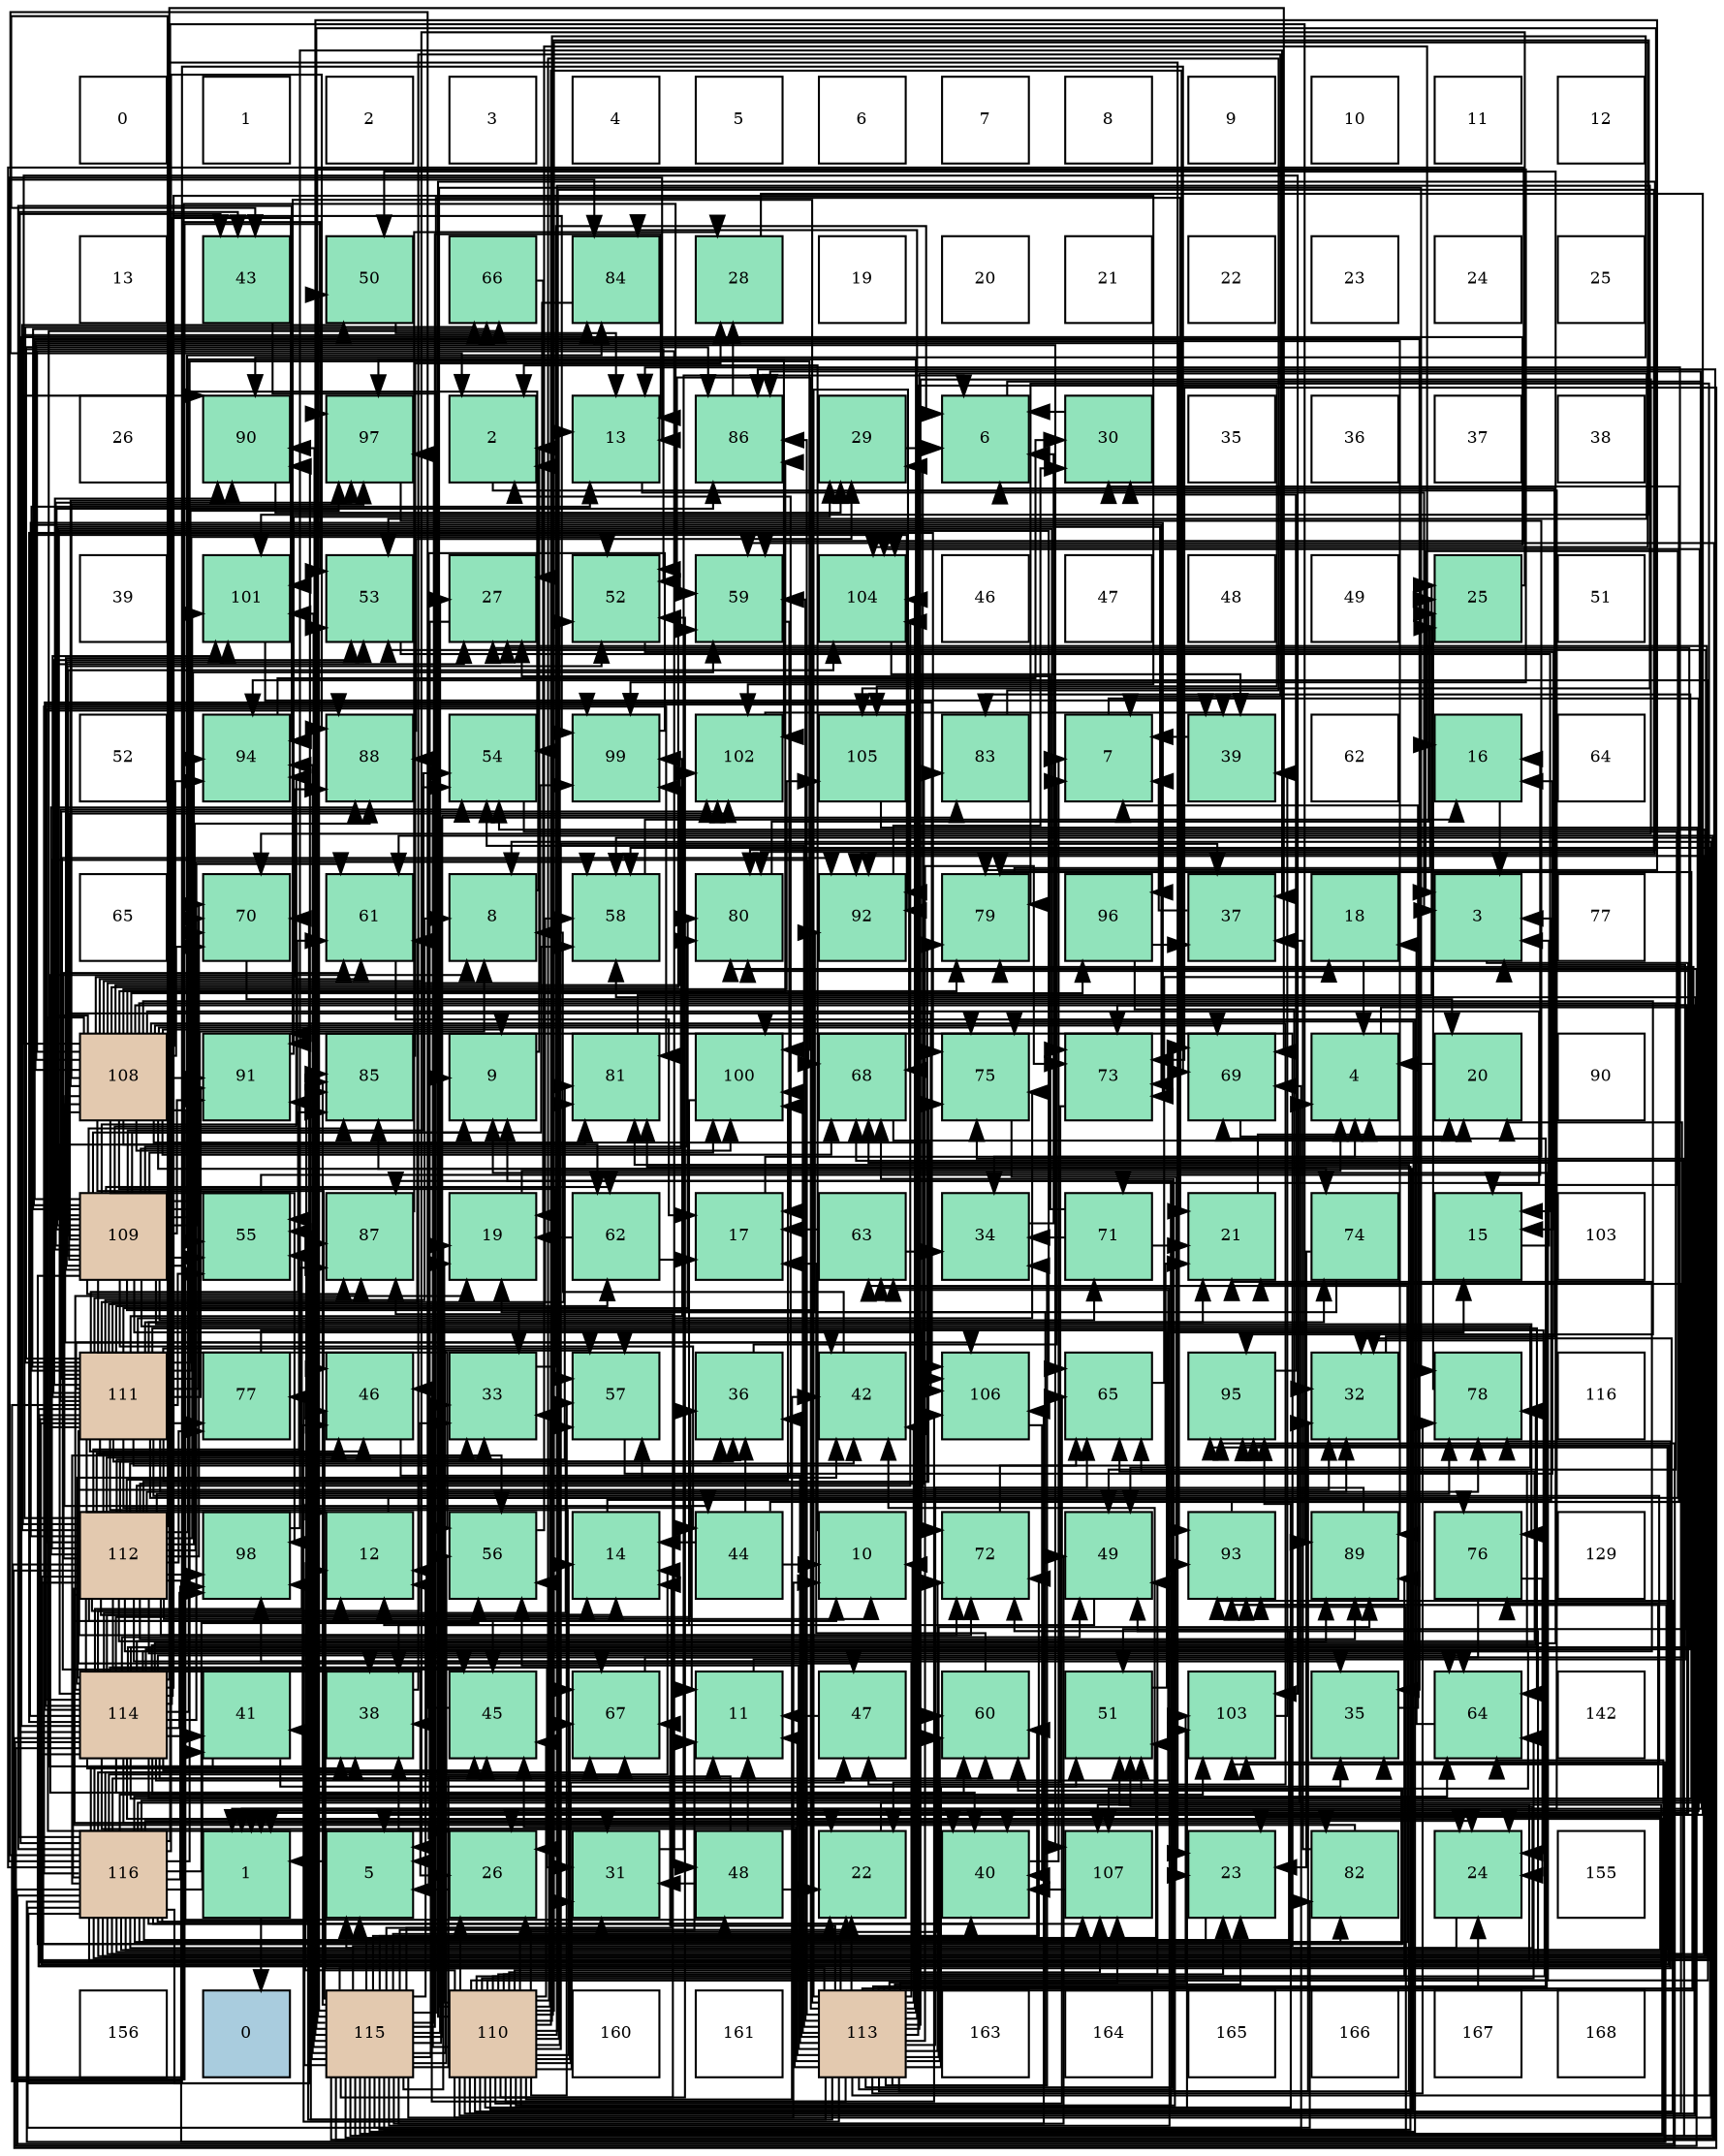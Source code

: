 digraph layout{
 rankdir=TB;
 splines=ortho;
 node [style=filled shape=square fixedsize=true width=0.6];
0[label="0", fontsize=8, fillcolor="#ffffff"];
1[label="1", fontsize=8, fillcolor="#ffffff"];
2[label="2", fontsize=8, fillcolor="#ffffff"];
3[label="3", fontsize=8, fillcolor="#ffffff"];
4[label="4", fontsize=8, fillcolor="#ffffff"];
5[label="5", fontsize=8, fillcolor="#ffffff"];
6[label="6", fontsize=8, fillcolor="#ffffff"];
7[label="7", fontsize=8, fillcolor="#ffffff"];
8[label="8", fontsize=8, fillcolor="#ffffff"];
9[label="9", fontsize=8, fillcolor="#ffffff"];
10[label="10", fontsize=8, fillcolor="#ffffff"];
11[label="11", fontsize=8, fillcolor="#ffffff"];
12[label="12", fontsize=8, fillcolor="#ffffff"];
13[label="13", fontsize=8, fillcolor="#ffffff"];
14[label="43", fontsize=8, fillcolor="#91e3bb"];
15[label="50", fontsize=8, fillcolor="#91e3bb"];
16[label="66", fontsize=8, fillcolor="#91e3bb"];
17[label="84", fontsize=8, fillcolor="#91e3bb"];
18[label="28", fontsize=8, fillcolor="#91e3bb"];
19[label="19", fontsize=8, fillcolor="#ffffff"];
20[label="20", fontsize=8, fillcolor="#ffffff"];
21[label="21", fontsize=8, fillcolor="#ffffff"];
22[label="22", fontsize=8, fillcolor="#ffffff"];
23[label="23", fontsize=8, fillcolor="#ffffff"];
24[label="24", fontsize=8, fillcolor="#ffffff"];
25[label="25", fontsize=8, fillcolor="#ffffff"];
26[label="26", fontsize=8, fillcolor="#ffffff"];
27[label="90", fontsize=8, fillcolor="#91e3bb"];
28[label="97", fontsize=8, fillcolor="#91e3bb"];
29[label="2", fontsize=8, fillcolor="#91e3bb"];
30[label="13", fontsize=8, fillcolor="#91e3bb"];
31[label="86", fontsize=8, fillcolor="#91e3bb"];
32[label="29", fontsize=8, fillcolor="#91e3bb"];
33[label="6", fontsize=8, fillcolor="#91e3bb"];
34[label="30", fontsize=8, fillcolor="#91e3bb"];
35[label="35", fontsize=8, fillcolor="#ffffff"];
36[label="36", fontsize=8, fillcolor="#ffffff"];
37[label="37", fontsize=8, fillcolor="#ffffff"];
38[label="38", fontsize=8, fillcolor="#ffffff"];
39[label="39", fontsize=8, fillcolor="#ffffff"];
40[label="101", fontsize=8, fillcolor="#91e3bb"];
41[label="53", fontsize=8, fillcolor="#91e3bb"];
42[label="27", fontsize=8, fillcolor="#91e3bb"];
43[label="52", fontsize=8, fillcolor="#91e3bb"];
44[label="59", fontsize=8, fillcolor="#91e3bb"];
45[label="104", fontsize=8, fillcolor="#91e3bb"];
46[label="46", fontsize=8, fillcolor="#ffffff"];
47[label="47", fontsize=8, fillcolor="#ffffff"];
48[label="48", fontsize=8, fillcolor="#ffffff"];
49[label="49", fontsize=8, fillcolor="#ffffff"];
50[label="25", fontsize=8, fillcolor="#91e3bb"];
51[label="51", fontsize=8, fillcolor="#ffffff"];
52[label="52", fontsize=8, fillcolor="#ffffff"];
53[label="94", fontsize=8, fillcolor="#91e3bb"];
54[label="88", fontsize=8, fillcolor="#91e3bb"];
55[label="54", fontsize=8, fillcolor="#91e3bb"];
56[label="99", fontsize=8, fillcolor="#91e3bb"];
57[label="102", fontsize=8, fillcolor="#91e3bb"];
58[label="105", fontsize=8, fillcolor="#91e3bb"];
59[label="83", fontsize=8, fillcolor="#91e3bb"];
60[label="7", fontsize=8, fillcolor="#91e3bb"];
61[label="39", fontsize=8, fillcolor="#91e3bb"];
62[label="62", fontsize=8, fillcolor="#ffffff"];
63[label="16", fontsize=8, fillcolor="#91e3bb"];
64[label="64", fontsize=8, fillcolor="#ffffff"];
65[label="65", fontsize=8, fillcolor="#ffffff"];
66[label="70", fontsize=8, fillcolor="#91e3bb"];
67[label="61", fontsize=8, fillcolor="#91e3bb"];
68[label="8", fontsize=8, fillcolor="#91e3bb"];
69[label="58", fontsize=8, fillcolor="#91e3bb"];
70[label="80", fontsize=8, fillcolor="#91e3bb"];
71[label="92", fontsize=8, fillcolor="#91e3bb"];
72[label="79", fontsize=8, fillcolor="#91e3bb"];
73[label="96", fontsize=8, fillcolor="#91e3bb"];
74[label="37", fontsize=8, fillcolor="#91e3bb"];
75[label="18", fontsize=8, fillcolor="#91e3bb"];
76[label="3", fontsize=8, fillcolor="#91e3bb"];
77[label="77", fontsize=8, fillcolor="#ffffff"];
78[label="108", fontsize=8, fillcolor="#e3c9af"];
79[label="91", fontsize=8, fillcolor="#91e3bb"];
80[label="85", fontsize=8, fillcolor="#91e3bb"];
81[label="9", fontsize=8, fillcolor="#91e3bb"];
82[label="81", fontsize=8, fillcolor="#91e3bb"];
83[label="100", fontsize=8, fillcolor="#91e3bb"];
84[label="68", fontsize=8, fillcolor="#91e3bb"];
85[label="75", fontsize=8, fillcolor="#91e3bb"];
86[label="73", fontsize=8, fillcolor="#91e3bb"];
87[label="69", fontsize=8, fillcolor="#91e3bb"];
88[label="4", fontsize=8, fillcolor="#91e3bb"];
89[label="20", fontsize=8, fillcolor="#91e3bb"];
90[label="90", fontsize=8, fillcolor="#ffffff"];
91[label="109", fontsize=8, fillcolor="#e3c9af"];
92[label="55", fontsize=8, fillcolor="#91e3bb"];
93[label="87", fontsize=8, fillcolor="#91e3bb"];
94[label="19", fontsize=8, fillcolor="#91e3bb"];
95[label="62", fontsize=8, fillcolor="#91e3bb"];
96[label="17", fontsize=8, fillcolor="#91e3bb"];
97[label="63", fontsize=8, fillcolor="#91e3bb"];
98[label="34", fontsize=8, fillcolor="#91e3bb"];
99[label="71", fontsize=8, fillcolor="#91e3bb"];
100[label="21", fontsize=8, fillcolor="#91e3bb"];
101[label="74", fontsize=8, fillcolor="#91e3bb"];
102[label="15", fontsize=8, fillcolor="#91e3bb"];
103[label="103", fontsize=8, fillcolor="#ffffff"];
104[label="111", fontsize=8, fillcolor="#e3c9af"];
105[label="77", fontsize=8, fillcolor="#91e3bb"];
106[label="46", fontsize=8, fillcolor="#91e3bb"];
107[label="33", fontsize=8, fillcolor="#91e3bb"];
108[label="57", fontsize=8, fillcolor="#91e3bb"];
109[label="36", fontsize=8, fillcolor="#91e3bb"];
110[label="42", fontsize=8, fillcolor="#91e3bb"];
111[label="106", fontsize=8, fillcolor="#91e3bb"];
112[label="65", fontsize=8, fillcolor="#91e3bb"];
113[label="95", fontsize=8, fillcolor="#91e3bb"];
114[label="32", fontsize=8, fillcolor="#91e3bb"];
115[label="78", fontsize=8, fillcolor="#91e3bb"];
116[label="116", fontsize=8, fillcolor="#ffffff"];
117[label="112", fontsize=8, fillcolor="#e3c9af"];
118[label="98", fontsize=8, fillcolor="#91e3bb"];
119[label="12", fontsize=8, fillcolor="#91e3bb"];
120[label="56", fontsize=8, fillcolor="#91e3bb"];
121[label="14", fontsize=8, fillcolor="#91e3bb"];
122[label="44", fontsize=8, fillcolor="#91e3bb"];
123[label="10", fontsize=8, fillcolor="#91e3bb"];
124[label="72", fontsize=8, fillcolor="#91e3bb"];
125[label="49", fontsize=8, fillcolor="#91e3bb"];
126[label="93", fontsize=8, fillcolor="#91e3bb"];
127[label="89", fontsize=8, fillcolor="#91e3bb"];
128[label="76", fontsize=8, fillcolor="#91e3bb"];
129[label="129", fontsize=8, fillcolor="#ffffff"];
130[label="114", fontsize=8, fillcolor="#e3c9af"];
131[label="41", fontsize=8, fillcolor="#91e3bb"];
132[label="38", fontsize=8, fillcolor="#91e3bb"];
133[label="45", fontsize=8, fillcolor="#91e3bb"];
134[label="67", fontsize=8, fillcolor="#91e3bb"];
135[label="11", fontsize=8, fillcolor="#91e3bb"];
136[label="47", fontsize=8, fillcolor="#91e3bb"];
137[label="60", fontsize=8, fillcolor="#91e3bb"];
138[label="51", fontsize=8, fillcolor="#91e3bb"];
139[label="103", fontsize=8, fillcolor="#91e3bb"];
140[label="35", fontsize=8, fillcolor="#91e3bb"];
141[label="64", fontsize=8, fillcolor="#91e3bb"];
142[label="142", fontsize=8, fillcolor="#ffffff"];
143[label="116", fontsize=8, fillcolor="#e3c9af"];
144[label="1", fontsize=8, fillcolor="#91e3bb"];
145[label="5", fontsize=8, fillcolor="#91e3bb"];
146[label="26", fontsize=8, fillcolor="#91e3bb"];
147[label="31", fontsize=8, fillcolor="#91e3bb"];
148[label="48", fontsize=8, fillcolor="#91e3bb"];
149[label="22", fontsize=8, fillcolor="#91e3bb"];
150[label="40", fontsize=8, fillcolor="#91e3bb"];
151[label="107", fontsize=8, fillcolor="#91e3bb"];
152[label="23", fontsize=8, fillcolor="#91e3bb"];
153[label="82", fontsize=8, fillcolor="#91e3bb"];
154[label="24", fontsize=8, fillcolor="#91e3bb"];
155[label="155", fontsize=8, fillcolor="#ffffff"];
156[label="156", fontsize=8, fillcolor="#ffffff"];
157[label="0", fontsize=8, fillcolor="#a9ccde"];
158[label="115", fontsize=8, fillcolor="#e3c9af"];
159[label="110", fontsize=8, fillcolor="#e3c9af"];
160[label="160", fontsize=8, fillcolor="#ffffff"];
161[label="161", fontsize=8, fillcolor="#ffffff"];
162[label="113", fontsize=8, fillcolor="#e3c9af"];
163[label="163", fontsize=8, fillcolor="#ffffff"];
164[label="164", fontsize=8, fillcolor="#ffffff"];
165[label="165", fontsize=8, fillcolor="#ffffff"];
166[label="166", fontsize=8, fillcolor="#ffffff"];
167[label="167", fontsize=8, fillcolor="#ffffff"];
168[label="168", fontsize=8, fillcolor="#ffffff"];
edge [constraint=false, style=vis];144 -> 157;
29 -> 144;
76 -> 144;
88 -> 144;
145 -> 144;
33 -> 144;
60 -> 144;
68 -> 29;
81 -> 29;
123 -> 29;
135 -> 76;
119 -> 76;
30 -> 76;
121 -> 76;
102 -> 76;
63 -> 76;
96 -> 88;
75 -> 88;
94 -> 88;
89 -> 88;
100 -> 88;
149 -> 88;
152 -> 145;
154 -> 145;
50 -> 145;
146 -> 145;
42 -> 145;
18 -> 145;
32 -> 33;
34 -> 33;
147 -> 33;
114 -> 33;
107 -> 33;
98 -> 33;
140 -> 60;
109 -> 60;
74 -> 60;
132 -> 60;
61 -> 60;
150 -> 60;
131 -> 68;
131 -> 140;
110 -> 68;
14 -> 81;
122 -> 123;
122 -> 30;
122 -> 121;
122 -> 109;
133 -> 29;
106 -> 29;
136 -> 135;
148 -> 135;
148 -> 119;
148 -> 149;
148 -> 147;
125 -> 119;
15 -> 30;
138 -> 102;
43 -> 102;
41 -> 102;
55 -> 102;
92 -> 63;
120 -> 63;
108 -> 63;
69 -> 63;
44 -> 96;
137 -> 96;
67 -> 96;
95 -> 96;
95 -> 94;
97 -> 96;
97 -> 98;
141 -> 75;
112 -> 75;
16 -> 94;
134 -> 89;
84 -> 89;
87 -> 89;
66 -> 89;
99 -> 100;
99 -> 42;
99 -> 98;
124 -> 100;
86 -> 149;
101 -> 152;
101 -> 107;
85 -> 152;
128 -> 154;
128 -> 132;
105 -> 154;
115 -> 50;
72 -> 50;
70 -> 50;
82 -> 50;
153 -> 146;
153 -> 74;
59 -> 146;
17 -> 42;
80 -> 18;
31 -> 18;
93 -> 18;
54 -> 32;
127 -> 32;
27 -> 32;
79 -> 32;
71 -> 34;
126 -> 34;
53 -> 34;
113 -> 34;
73 -> 114;
73 -> 74;
28 -> 98;
118 -> 74;
56 -> 132;
83 -> 132;
40 -> 61;
57 -> 61;
139 -> 61;
45 -> 61;
58 -> 150;
111 -> 150;
151 -> 150;
78 -> 81;
78 -> 146;
78 -> 110;
78 -> 122;
78 -> 133;
78 -> 106;
78 -> 136;
78 -> 148;
78 -> 125;
78 -> 138;
78 -> 55;
78 -> 92;
78 -> 108;
78 -> 44;
78 -> 67;
78 -> 95;
78 -> 16;
78 -> 84;
78 -> 87;
78 -> 66;
78 -> 99;
78 -> 101;
78 -> 85;
78 -> 72;
78 -> 31;
78 -> 54;
78 -> 127;
78 -> 27;
78 -> 79;
78 -> 53;
78 -> 113;
78 -> 73;
78 -> 28;
78 -> 118;
78 -> 56;
78 -> 83;
78 -> 57;
78 -> 139;
78 -> 58;
78 -> 111;
78 -> 151;
91 -> 68;
91 -> 81;
91 -> 140;
91 -> 122;
91 -> 148;
91 -> 125;
91 -> 43;
91 -> 41;
91 -> 55;
91 -> 92;
91 -> 120;
91 -> 69;
91 -> 44;
91 -> 137;
91 -> 67;
91 -> 95;
91 -> 112;
91 -> 16;
91 -> 66;
91 -> 99;
91 -> 124;
91 -> 86;
91 -> 128;
91 -> 70;
91 -> 17;
91 -> 80;
91 -> 31;
91 -> 93;
91 -> 27;
91 -> 79;
91 -> 71;
91 -> 126;
91 -> 53;
91 -> 73;
91 -> 28;
91 -> 56;
91 -> 83;
91 -> 40;
91 -> 57;
91 -> 45;
91 -> 111;
159 -> 68;
159 -> 81;
159 -> 123;
159 -> 30;
159 -> 121;
159 -> 94;
159 -> 100;
159 -> 149;
159 -> 152;
159 -> 146;
159 -> 147;
159 -> 114;
159 -> 107;
159 -> 74;
159 -> 110;
159 -> 133;
159 -> 136;
159 -> 125;
159 -> 43;
159 -> 120;
159 -> 108;
159 -> 69;
159 -> 137;
159 -> 141;
159 -> 112;
159 -> 134;
159 -> 84;
159 -> 87;
159 -> 86;
159 -> 85;
159 -> 128;
159 -> 115;
159 -> 70;
159 -> 80;
159 -> 93;
159 -> 54;
159 -> 127;
159 -> 27;
159 -> 71;
159 -> 126;
159 -> 53;
159 -> 113;
159 -> 118;
159 -> 40;
159 -> 139;
159 -> 45;
159 -> 58;
159 -> 111;
159 -> 151;
104 -> 68;
104 -> 135;
104 -> 119;
104 -> 30;
104 -> 100;
104 -> 42;
104 -> 140;
104 -> 109;
104 -> 106;
104 -> 136;
104 -> 125;
104 -> 138;
104 -> 43;
104 -> 41;
104 -> 55;
104 -> 92;
104 -> 120;
104 -> 108;
104 -> 69;
104 -> 137;
104 -> 67;
104 -> 95;
104 -> 141;
104 -> 112;
104 -> 16;
104 -> 134;
104 -> 87;
104 -> 66;
104 -> 124;
104 -> 86;
104 -> 101;
104 -> 85;
104 -> 128;
104 -> 105;
104 -> 115;
104 -> 72;
104 -> 70;
104 -> 82;
104 -> 80;
104 -> 31;
104 -> 93;
104 -> 54;
104 -> 79;
104 -> 71;
104 -> 113;
104 -> 28;
104 -> 56;
104 -> 40;
104 -> 57;
104 -> 111;
104 -> 151;
117 -> 123;
117 -> 119;
117 -> 121;
117 -> 149;
117 -> 152;
117 -> 146;
117 -> 147;
117 -> 114;
117 -> 107;
117 -> 140;
117 -> 109;
117 -> 150;
117 -> 110;
117 -> 14;
117 -> 133;
117 -> 106;
117 -> 15;
117 -> 69;
117 -> 44;
117 -> 67;
117 -> 141;
117 -> 112;
117 -> 84;
117 -> 66;
117 -> 124;
117 -> 86;
117 -> 85;
117 -> 105;
117 -> 115;
117 -> 82;
117 -> 59;
117 -> 17;
117 -> 93;
117 -> 54;
117 -> 127;
117 -> 27;
117 -> 79;
117 -> 126;
117 -> 53;
117 -> 113;
117 -> 28;
117 -> 118;
117 -> 56;
117 -> 83;
117 -> 40;
117 -> 57;
117 -> 139;
117 -> 45;
117 -> 151;
162 -> 81;
162 -> 135;
162 -> 119;
162 -> 94;
162 -> 149;
162 -> 152;
162 -> 154;
162 -> 146;
162 -> 114;
162 -> 98;
162 -> 109;
162 -> 132;
162 -> 110;
162 -> 133;
162 -> 106;
162 -> 138;
162 -> 43;
162 -> 41;
162 -> 55;
162 -> 92;
162 -> 120;
162 -> 108;
162 -> 69;
162 -> 44;
162 -> 137;
162 -> 112;
162 -> 134;
162 -> 84;
162 -> 87;
162 -> 66;
162 -> 124;
162 -> 86;
162 -> 105;
162 -> 115;
162 -> 72;
162 -> 70;
162 -> 82;
162 -> 17;
162 -> 80;
162 -> 31;
162 -> 93;
162 -> 127;
162 -> 79;
162 -> 71;
162 -> 28;
162 -> 118;
162 -> 83;
162 -> 139;
162 -> 45;
162 -> 58;
162 -> 151;
130 -> 121;
130 -> 94;
130 -> 100;
130 -> 154;
130 -> 42;
130 -> 147;
130 -> 114;
130 -> 107;
130 -> 109;
130 -> 132;
130 -> 150;
130 -> 131;
130 -> 110;
130 -> 14;
130 -> 133;
130 -> 125;
130 -> 15;
130 -> 138;
130 -> 41;
130 -> 55;
130 -> 92;
130 -> 108;
130 -> 137;
130 -> 67;
130 -> 97;
130 -> 141;
130 -> 112;
130 -> 134;
130 -> 84;
130 -> 87;
130 -> 86;
130 -> 85;
130 -> 115;
130 -> 72;
130 -> 82;
130 -> 153;
130 -> 59;
130 -> 54;
130 -> 127;
130 -> 71;
130 -> 126;
130 -> 113;
130 -> 118;
130 -> 56;
130 -> 40;
130 -> 57;
130 -> 139;
130 -> 45;
130 -> 111;
158 -> 123;
158 -> 135;
158 -> 119;
158 -> 30;
158 -> 121;
158 -> 94;
158 -> 100;
158 -> 149;
158 -> 154;
158 -> 42;
158 -> 147;
158 -> 107;
158 -> 131;
158 -> 106;
158 -> 125;
158 -> 15;
158 -> 138;
158 -> 43;
158 -> 41;
158 -> 92;
158 -> 120;
158 -> 108;
158 -> 69;
158 -> 44;
158 -> 137;
158 -> 67;
158 -> 97;
158 -> 141;
158 -> 134;
158 -> 124;
158 -> 85;
158 -> 115;
158 -> 72;
158 -> 70;
158 -> 82;
158 -> 153;
158 -> 59;
158 -> 80;
158 -> 31;
158 -> 27;
158 -> 79;
158 -> 126;
158 -> 53;
158 -> 28;
158 -> 56;
158 -> 83;
158 -> 40;
158 -> 57;
158 -> 111;
143 -> 123;
143 -> 135;
143 -> 30;
143 -> 121;
143 -> 152;
143 -> 154;
143 -> 42;
143 -> 114;
143 -> 107;
143 -> 132;
143 -> 150;
143 -> 131;
143 -> 110;
143 -> 14;
143 -> 133;
143 -> 106;
143 -> 138;
143 -> 43;
143 -> 41;
143 -> 55;
143 -> 120;
143 -> 44;
143 -> 97;
143 -> 141;
143 -> 134;
143 -> 84;
143 -> 87;
143 -> 66;
143 -> 124;
143 -> 72;
143 -> 70;
143 -> 82;
143 -> 153;
143 -> 17;
143 -> 80;
143 -> 31;
143 -> 93;
143 -> 54;
143 -> 127;
143 -> 27;
143 -> 71;
143 -> 126;
143 -> 53;
143 -> 113;
143 -> 118;
143 -> 83;
143 -> 139;
143 -> 45;
143 -> 151;
edge [constraint=true, style=invis];
0 -> 13 -> 26 -> 39 -> 52 -> 65 -> 78 -> 91 -> 104 -> 117 -> 130 -> 143 -> 156;
1 -> 14 -> 27 -> 40 -> 53 -> 66 -> 79 -> 92 -> 105 -> 118 -> 131 -> 144 -> 157;
2 -> 15 -> 28 -> 41 -> 54 -> 67 -> 80 -> 93 -> 106 -> 119 -> 132 -> 145 -> 158;
3 -> 16 -> 29 -> 42 -> 55 -> 68 -> 81 -> 94 -> 107 -> 120 -> 133 -> 146 -> 159;
4 -> 17 -> 30 -> 43 -> 56 -> 69 -> 82 -> 95 -> 108 -> 121 -> 134 -> 147 -> 160;
5 -> 18 -> 31 -> 44 -> 57 -> 70 -> 83 -> 96 -> 109 -> 122 -> 135 -> 148 -> 161;
6 -> 19 -> 32 -> 45 -> 58 -> 71 -> 84 -> 97 -> 110 -> 123 -> 136 -> 149 -> 162;
7 -> 20 -> 33 -> 46 -> 59 -> 72 -> 85 -> 98 -> 111 -> 124 -> 137 -> 150 -> 163;
8 -> 21 -> 34 -> 47 -> 60 -> 73 -> 86 -> 99 -> 112 -> 125 -> 138 -> 151 -> 164;
9 -> 22 -> 35 -> 48 -> 61 -> 74 -> 87 -> 100 -> 113 -> 126 -> 139 -> 152 -> 165;
10 -> 23 -> 36 -> 49 -> 62 -> 75 -> 88 -> 101 -> 114 -> 127 -> 140 -> 153 -> 166;
11 -> 24 -> 37 -> 50 -> 63 -> 76 -> 89 -> 102 -> 115 -> 128 -> 141 -> 154 -> 167;
12 -> 25 -> 38 -> 51 -> 64 -> 77 -> 90 -> 103 -> 116 -> 129 -> 142 -> 155 -> 168;
rank = same {0 -> 1 -> 2 -> 3 -> 4 -> 5 -> 6 -> 7 -> 8 -> 9 -> 10 -> 11 -> 12};
rank = same {13 -> 14 -> 15 -> 16 -> 17 -> 18 -> 19 -> 20 -> 21 -> 22 -> 23 -> 24 -> 25};
rank = same {26 -> 27 -> 28 -> 29 -> 30 -> 31 -> 32 -> 33 -> 34 -> 35 -> 36 -> 37 -> 38};
rank = same {39 -> 40 -> 41 -> 42 -> 43 -> 44 -> 45 -> 46 -> 47 -> 48 -> 49 -> 50 -> 51};
rank = same {52 -> 53 -> 54 -> 55 -> 56 -> 57 -> 58 -> 59 -> 60 -> 61 -> 62 -> 63 -> 64};
rank = same {65 -> 66 -> 67 -> 68 -> 69 -> 70 -> 71 -> 72 -> 73 -> 74 -> 75 -> 76 -> 77};
rank = same {78 -> 79 -> 80 -> 81 -> 82 -> 83 -> 84 -> 85 -> 86 -> 87 -> 88 -> 89 -> 90};
rank = same {91 -> 92 -> 93 -> 94 -> 95 -> 96 -> 97 -> 98 -> 99 -> 100 -> 101 -> 102 -> 103};
rank = same {104 -> 105 -> 106 -> 107 -> 108 -> 109 -> 110 -> 111 -> 112 -> 113 -> 114 -> 115 -> 116};
rank = same {117 -> 118 -> 119 -> 120 -> 121 -> 122 -> 123 -> 124 -> 125 -> 126 -> 127 -> 128 -> 129};
rank = same {130 -> 131 -> 132 -> 133 -> 134 -> 135 -> 136 -> 137 -> 138 -> 139 -> 140 -> 141 -> 142};
rank = same {143 -> 144 -> 145 -> 146 -> 147 -> 148 -> 149 -> 150 -> 151 -> 152 -> 153 -> 154 -> 155};
rank = same {156 -> 157 -> 158 -> 159 -> 160 -> 161 -> 162 -> 163 -> 164 -> 165 -> 166 -> 167 -> 168};
}